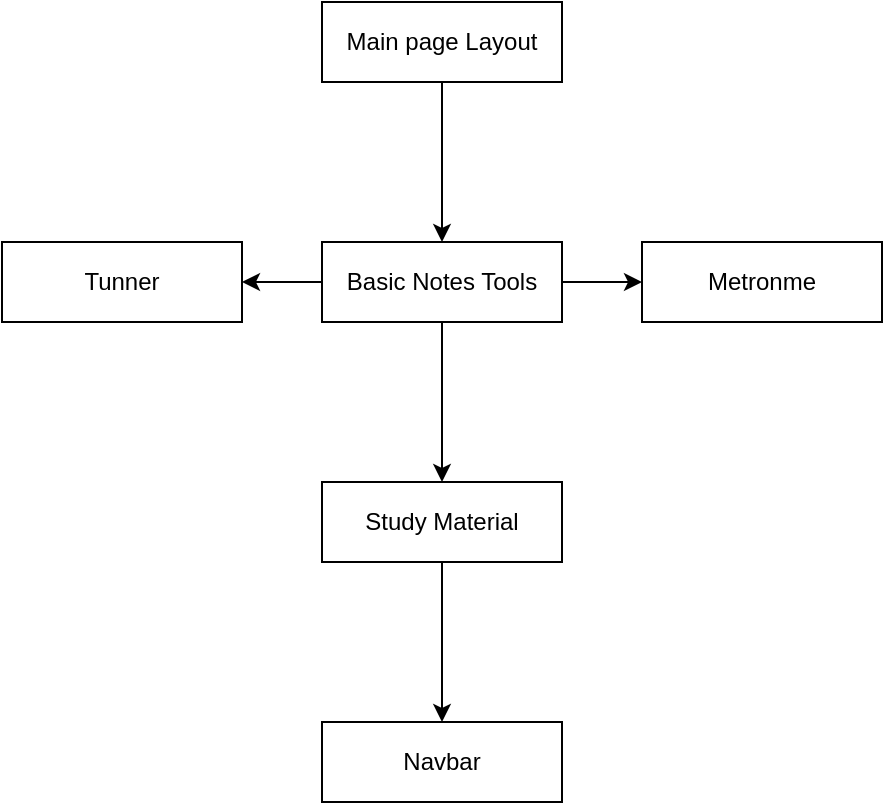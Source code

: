 <mxfile version="26.2.2" pages="5">
  <diagram name="Page-1" id="-FYQjnd87UmPGkACdYn9">
    <mxGraphModel dx="601" dy="414" grid="1" gridSize="10" guides="1" tooltips="1" connect="1" arrows="1" fold="1" page="1" pageScale="1" pageWidth="850" pageHeight="1100" background="none" math="0" shadow="0">
      <root>
        <mxCell id="0" />
        <mxCell id="1" parent="0" />
        <mxCell id="ABpI5o9xRl-cyB6oCIJn-5" style="edgeStyle=orthogonalEdgeStyle;rounded=0;orthogonalLoop=1;jettySize=auto;html=1;entryX=0.5;entryY=0;entryDx=0;entryDy=0;" edge="1" parent="1" source="RkCkf3-HcK9otZ2fzzdv-4" target="RkCkf3-HcK9otZ2fzzdv-7">
          <mxGeometry relative="1" as="geometry" />
        </mxCell>
        <mxCell id="RkCkf3-HcK9otZ2fzzdv-4" value="Main page&amp;nbsp;&lt;span style=&quot;background-color: transparent;&quot;&gt;Layout&lt;/span&gt;" style="whiteSpace=wrap;html=1;rounded=0;" parent="1" vertex="1">
          <mxGeometry x="360" y="80" width="120" height="40" as="geometry" />
        </mxCell>
        <mxCell id="RkCkf3-HcK9otZ2fzzdv-5" value="Navbar" style="whiteSpace=wrap;html=1;rounded=0;" parent="1" vertex="1">
          <mxGeometry x="360" y="440" width="120" height="40" as="geometry" />
        </mxCell>
        <mxCell id="ABpI5o9xRl-cyB6oCIJn-7" style="edgeStyle=orthogonalEdgeStyle;rounded=0;orthogonalLoop=1;jettySize=auto;html=1;exitX=0.5;exitY=1;exitDx=0;exitDy=0;entryX=0.5;entryY=0;entryDx=0;entryDy=0;" edge="1" parent="1" source="RkCkf3-HcK9otZ2fzzdv-6" target="RkCkf3-HcK9otZ2fzzdv-5">
          <mxGeometry relative="1" as="geometry" />
        </mxCell>
        <mxCell id="RkCkf3-HcK9otZ2fzzdv-6" value="&lt;div&gt;Study Material&lt;/div&gt;" style="whiteSpace=wrap;html=1;rounded=0;" parent="1" vertex="1">
          <mxGeometry x="360" y="320" width="120" height="40" as="geometry" />
        </mxCell>
        <mxCell id="ABpI5o9xRl-cyB6oCIJn-3" style="edgeStyle=orthogonalEdgeStyle;rounded=0;orthogonalLoop=1;jettySize=auto;html=1;" edge="1" parent="1" source="RkCkf3-HcK9otZ2fzzdv-7" target="ABpI5o9xRl-cyB6oCIJn-2">
          <mxGeometry relative="1" as="geometry" />
        </mxCell>
        <mxCell id="ABpI5o9xRl-cyB6oCIJn-4" style="edgeStyle=orthogonalEdgeStyle;rounded=0;orthogonalLoop=1;jettySize=auto;html=1;entryX=1;entryY=0.5;entryDx=0;entryDy=0;" edge="1" parent="1" source="RkCkf3-HcK9otZ2fzzdv-7" target="ABpI5o9xRl-cyB6oCIJn-1">
          <mxGeometry relative="1" as="geometry" />
        </mxCell>
        <mxCell id="ABpI5o9xRl-cyB6oCIJn-6" style="edgeStyle=orthogonalEdgeStyle;rounded=0;orthogonalLoop=1;jettySize=auto;html=1;exitX=0.5;exitY=1;exitDx=0;exitDy=0;entryX=0.5;entryY=0;entryDx=0;entryDy=0;" edge="1" parent="1" source="RkCkf3-HcK9otZ2fzzdv-7" target="RkCkf3-HcK9otZ2fzzdv-6">
          <mxGeometry relative="1" as="geometry" />
        </mxCell>
        <mxCell id="RkCkf3-HcK9otZ2fzzdv-7" value="Basic Notes Tools" style="whiteSpace=wrap;html=1;rounded=0;" parent="1" vertex="1">
          <mxGeometry x="360" y="200" width="120" height="40" as="geometry" />
        </mxCell>
        <mxCell id="ABpI5o9xRl-cyB6oCIJn-1" value="Tunner" style="rounded=0;whiteSpace=wrap;html=1;" vertex="1" parent="1">
          <mxGeometry x="200" y="200" width="120" height="40" as="geometry" />
        </mxCell>
        <mxCell id="ABpI5o9xRl-cyB6oCIJn-2" value="Metronme" style="rounded=0;whiteSpace=wrap;html=1;" vertex="1" parent="1">
          <mxGeometry x="520" y="200" width="120" height="40" as="geometry" />
        </mxCell>
      </root>
    </mxGraphModel>
  </diagram>
  <diagram name="Home" id="wlKy4vTf3TjSMcI3FHVQ">
    <mxGraphModel dx="1408" dy="894" grid="1" gridSize="10" guides="1" tooltips="1" connect="1" arrows="1" fold="1" page="1" pageScale="1" pageWidth="850" pageHeight="1100" math="0" shadow="0">
      <root>
        <mxCell id="0" />
        <mxCell id="1" parent="0" />
        <mxCell id="fdSsBK3L_u24daIaciZ0-1" value="" style="group" vertex="1" connectable="0" parent="1">
          <mxGeometry x="240" y="320" width="240" height="120" as="geometry" />
        </mxCell>
        <mxCell id="fdSsBK3L_u24daIaciZ0-2" value="" style="rounded=0;whiteSpace=wrap;html=1;labelBackgroundColor=none;fillColor=#09555B;strokeColor=#BAC8D3;fontColor=#EEEEEE;" vertex="1" parent="fdSsBK3L_u24daIaciZ0-1">
          <mxGeometry width="240" height="120" as="geometry" />
        </mxCell>
        <mxCell id="fdSsBK3L_u24daIaciZ0-3" value="Concert" style="text;html=1;align=center;verticalAlign=middle;whiteSpace=wrap;rounded=0;labelBackgroundColor=none;fontColor=#EEEEEE;" vertex="1" parent="fdSsBK3L_u24daIaciZ0-1">
          <mxGeometry y="60" width="60" height="30" as="geometry" />
        </mxCell>
        <mxCell id="fdSsBK3L_u24daIaciZ0-4" value="F" style="text;html=1;align=center;verticalAlign=middle;whiteSpace=wrap;rounded=0;labelBackgroundColor=none;fontColor=#EEEEEE;" vertex="1" parent="fdSsBK3L_u24daIaciZ0-1">
          <mxGeometry width="60" height="60" as="geometry" />
        </mxCell>
        <mxCell id="fdSsBK3L_u24daIaciZ0-5" value="D" style="text;html=1;align=center;verticalAlign=middle;whiteSpace=wrap;rounded=0;labelBackgroundColor=none;fontColor=#EEEEEE;" vertex="1" parent="fdSsBK3L_u24daIaciZ0-1">
          <mxGeometry x="180" width="60" height="60" as="geometry" />
        </mxCell>
        <mxCell id="fdSsBK3L_u24daIaciZ0-6" value="__ inst." style="text;html=1;align=center;verticalAlign=middle;whiteSpace=wrap;rounded=0;labelBackgroundColor=none;fontColor=#EEEEEE;" vertex="1" parent="fdSsBK3L_u24daIaciZ0-1">
          <mxGeometry x="180" y="60" width="60" height="30" as="geometry" />
        </mxCell>
        <mxCell id="fdSsBK3L_u24daIaciZ0-7" value="" style="shape=image;imageAspect=0;aspect=fixed;verticalLabelPosition=bottom;verticalAlign=top;image=https://static-00.iconduck.com/assets.00/settings-icon-1964x2048-8nigtrtt.png;labelBackgroundColor=none;fillColor=#09555B;strokeColor=#BAC8D3;fontColor=#EEEEEE;" vertex="1" parent="fdSsBK3L_u24daIaciZ0-1">
          <mxGeometry x="220" width="20" height="20.84" as="geometry" />
        </mxCell>
        <mxCell id="fdSsBK3L_u24daIaciZ0-8" value="" style="shape=or;whiteSpace=wrap;html=1;rotation=-90;labelBackgroundColor=none;fillColor=#09555B;strokeColor=#BAC8D3;fontColor=#EEEEEE;" vertex="1" parent="fdSsBK3L_u24daIaciZ0-1">
          <mxGeometry x="88.44" y="30.94" width="59.37" height="118.75" as="geometry" />
        </mxCell>
        <mxCell id="fdSsBK3L_u24daIaciZ0-9" value="Tune Arch" style="text;strokeColor=none;align=center;fillColor=none;html=1;verticalAlign=middle;whiteSpace=wrap;rounded=0;labelBackgroundColor=none;fontColor=#EEEEEE;" vertex="1" parent="fdSsBK3L_u24daIaciZ0-1">
          <mxGeometry x="90" y="90" width="60" height="30" as="geometry" />
        </mxCell>
        <mxCell id="fdSsBK3L_u24daIaciZ0-10" value="" style="group" vertex="1" connectable="0" parent="1">
          <mxGeometry x="240" y="240" width="240" height="80" as="geometry" />
        </mxCell>
        <mxCell id="fdSsBK3L_u24daIaciZ0-11" value="" style="whiteSpace=wrap;html=1;strokeColor=#BAC8D3;fontColor=#EEEEEE;fillColor=#09555B;" vertex="1" parent="fdSsBK3L_u24daIaciZ0-10">
          <mxGeometry width="240" height="80" as="geometry" />
        </mxCell>
        <mxCell id="fdSsBK3L_u24daIaciZ0-12" value="" style="group" vertex="1" connectable="0" parent="fdSsBK3L_u24daIaciZ0-10">
          <mxGeometry width="40" height="80" as="geometry" />
        </mxCell>
        <mxCell id="fdSsBK3L_u24daIaciZ0-13" value="-1" style="whiteSpace=wrap;html=1;strokeColor=#BAC8D3;fontColor=#EEEEEE;fillColor=#09555B;" vertex="1" parent="fdSsBK3L_u24daIaciZ0-12">
          <mxGeometry width="40" height="26.667" as="geometry" />
        </mxCell>
        <mxCell id="fdSsBK3L_u24daIaciZ0-14" value="-5" style="whiteSpace=wrap;html=1;strokeColor=#BAC8D3;fontColor=#EEEEEE;fillColor=#09555B;" vertex="1" parent="fdSsBK3L_u24daIaciZ0-12">
          <mxGeometry y="26.667" width="40" height="26.667" as="geometry" />
        </mxCell>
        <mxCell id="fdSsBK3L_u24daIaciZ0-15" value="-10" style="whiteSpace=wrap;html=1;strokeColor=#BAC8D3;fontColor=#EEEEEE;fillColor=#09555B;" vertex="1" parent="fdSsBK3L_u24daIaciZ0-12">
          <mxGeometry y="53.333" width="40" height="26.667" as="geometry" />
        </mxCell>
        <mxCell id="fdSsBK3L_u24daIaciZ0-16" value="" style="group" vertex="1" connectable="0" parent="fdSsBK3L_u24daIaciZ0-10">
          <mxGeometry x="200" width="40" height="80" as="geometry" />
        </mxCell>
        <mxCell id="fdSsBK3L_u24daIaciZ0-17" value="+1" style="whiteSpace=wrap;html=1;strokeColor=#BAC8D3;fontColor=#EEEEEE;fillColor=#09555B;" vertex="1" parent="fdSsBK3L_u24daIaciZ0-16">
          <mxGeometry width="40" height="26.667" as="geometry" />
        </mxCell>
        <mxCell id="fdSsBK3L_u24daIaciZ0-18" value="+5" style="whiteSpace=wrap;html=1;strokeColor=#BAC8D3;fontColor=#EEEEEE;fillColor=#09555B;" vertex="1" parent="fdSsBK3L_u24daIaciZ0-16">
          <mxGeometry y="26.667" width="40" height="26.667" as="geometry" />
        </mxCell>
        <mxCell id="fdSsBK3L_u24daIaciZ0-19" value="+10" style="whiteSpace=wrap;html=1;strokeColor=#BAC8D3;fontColor=#EEEEEE;fillColor=#09555B;" vertex="1" parent="fdSsBK3L_u24daIaciZ0-16">
          <mxGeometry y="53.333" width="40" height="26.667" as="geometry" />
        </mxCell>
        <mxCell id="fdSsBK3L_u24daIaciZ0-20" value="Sound of beat" style="rounded=0;whiteSpace=wrap;html=1;strokeColor=#BAC8D3;fontColor=#EEEEEE;fillColor=#09555B;" vertex="1" parent="fdSsBK3L_u24daIaciZ0-10">
          <mxGeometry x="60" y="60" width="120" height="20" as="geometry" />
        </mxCell>
        <mxCell id="fdSsBK3L_u24daIaciZ0-21" value="𝅘𝅥" style="whiteSpace=wrap;html=1;strokeColor=#BAC8D3;fontColor=#EEEEEE;fillColor=#09555B;" vertex="1" parent="fdSsBK3L_u24daIaciZ0-10">
          <mxGeometry x="80" width="40" height="20" as="geometry" />
        </mxCell>
        <mxCell id="fdSsBK3L_u24daIaciZ0-22" value="64/64" style="whiteSpace=wrap;html=1;strokeColor=#BAC8D3;fontColor=#EEEEEE;fillColor=#09555B;" vertex="1" parent="fdSsBK3L_u24daIaciZ0-10">
          <mxGeometry x="120" width="40" height="20" as="geometry" />
        </mxCell>
        <mxCell id="fdSsBK3L_u24daIaciZ0-23" value="160" style="text;strokeColor=none;align=center;fillColor=none;html=1;verticalAlign=middle;whiteSpace=wrap;rounded=0;fontColor=#EEEEEE;" vertex="1" parent="fdSsBK3L_u24daIaciZ0-10">
          <mxGeometry x="90" y="25" width="60" height="30" as="geometry" />
        </mxCell>
        <mxCell id="fdSsBK3L_u24daIaciZ0-35" style="edgeStyle=orthogonalEdgeStyle;rounded=0;orthogonalLoop=1;jettySize=auto;html=1;exitX=0.5;exitY=1;exitDx=0;exitDy=0;strokeColor=#0B4D6A;entryX=0.002;entryY=1.025;entryDx=0;entryDy=0;entryPerimeter=0;" edge="1" parent="1" source="fdSsBK3L_u24daIaciZ0-32" target="fdSsBK3L_u24daIaciZ0-4">
          <mxGeometry relative="1" as="geometry">
            <mxPoint x="200" y="380" as="targetPoint" />
          </mxGeometry>
        </mxCell>
        <mxCell id="fdSsBK3L_u24daIaciZ0-39" value="Tuner" style="edgeLabel;html=1;align=center;verticalAlign=middle;resizable=0;points=[];strokeColor=#BAC8D3;fontColor=#EEEEEE;fillColor=#09555B;" vertex="1" connectable="0" parent="fdSsBK3L_u24daIaciZ0-35">
          <mxGeometry x="0.577" relative="1" as="geometry">
            <mxPoint as="offset" />
          </mxGeometry>
        </mxCell>
        <mxCell id="fdSsBK3L_u24daIaciZ0-37" value="Metronome" style="edgeStyle=orthogonalEdgeStyle;rounded=0;orthogonalLoop=1;jettySize=auto;html=1;exitX=0.5;exitY=1;exitDx=0;exitDy=0;entryX=0;entryY=0.5;entryDx=0;entryDy=0;strokeColor=#0B4D6A;" edge="1" parent="1" source="fdSsBK3L_u24daIaciZ0-32" target="fdSsBK3L_u24daIaciZ0-14">
          <mxGeometry x="0.429" relative="1" as="geometry">
            <mxPoint as="offset" />
          </mxGeometry>
        </mxCell>
        <mxCell id="fdSsBK3L_u24daIaciZ0-32" value="Home Page Layout&lt;div&gt;&lt;br&gt;&lt;/div&gt;" style="text;html=1;align=center;verticalAlign=middle;whiteSpace=wrap;rounded=0;fontColor=#EEEEEE;" vertex="1" parent="1">
          <mxGeometry x="40" y="120" width="80" height="40" as="geometry" />
        </mxCell>
        <mxCell id="_J-ltLvTqRMvUL052MrO-9" style="edgeStyle=orthogonalEdgeStyle;rounded=0;orthogonalLoop=1;jettySize=auto;html=1;exitX=0.5;exitY=1;exitDx=0;exitDy=0;entryX=0;entryY=0.5;entryDx=0;entryDy=0;strokeColor=#0B4D6A;" edge="1" parent="1" source="fdSsBK3L_u24daIaciZ0-32" target="c2uA2sbgEtzcELBHsQXl-2">
          <mxGeometry relative="1" as="geometry">
            <mxPoint x="238" y="584.5" as="targetPoint" />
            <Array as="points">
              <mxPoint x="80" y="590" />
            </Array>
          </mxGeometry>
        </mxCell>
        <mxCell id="c2uA2sbgEtzcELBHsQXl-1" value="" style="group;labelBackgroundColor=none;fontColor=#EEEEEE;strokeColor=#BAC8D3;fillColor=#09555B;" vertex="1" connectable="0" parent="1">
          <mxGeometry x="240" y="560.0" width="240" height="60" as="geometry" />
        </mxCell>
        <mxCell id="c2uA2sbgEtzcELBHsQXl-2" value="" style="rounded=0;whiteSpace=wrap;html=1;strokeColor=#BAC8D3;fontColor=#EEEEEE;fillColor=#09555B;labelBackgroundColor=none;" vertex="1" parent="c2uA2sbgEtzcELBHsQXl-1">
          <mxGeometry width="240" height="60" as="geometry" />
        </mxCell>
        <mxCell id="c2uA2sbgEtzcELBHsQXl-3" value="" style="group;labelBackgroundColor=none;fontColor=#EEEEEE;strokeColor=#BAC8D3;fillColor=#09555B;" vertex="1" connectable="0" parent="c2uA2sbgEtzcELBHsQXl-1">
          <mxGeometry x="8.97" y="9" width="231.03" height="42" as="geometry" />
        </mxCell>
        <mxCell id="c2uA2sbgEtzcELBHsQXl-4" value="" style="shape=image;imageAspect=0;aspect=fixed;verticalLabelPosition=bottom;verticalAlign=top;image=https://static.thenounproject.com/png/3574480-200.png;clipPath=inset(22% 21% 20% 19.5%);labelBackgroundColor=none;fillColor=#09555B;strokeColor=#BAC8D3;fontColor=#EEEEEE;" vertex="1" parent="c2uA2sbgEtzcELBHsQXl-3">
          <mxGeometry y="2" width="41.03" height="40" as="geometry" />
        </mxCell>
        <mxCell id="c2uA2sbgEtzcELBHsQXl-5" value="" style="shape=image;imageAspect=0;aspect=fixed;verticalLabelPosition=bottom;verticalAlign=top;image=https://cdn-icons-png.flaticon.com/512/197/197824.png;labelBackgroundColor=none;fillColor=#09555B;strokeColor=#BAC8D3;fontColor=#EEEEEE;" vertex="1" parent="c2uA2sbgEtzcELBHsQXl-3">
          <mxGeometry x="47.03" width="42" height="42" as="geometry" />
        </mxCell>
        <mxCell id="c2uA2sbgEtzcELBHsQXl-6" value="+" style="ellipse;html=1;aspect=fixed;fillColor=#09555B;fontColor=#EEEEEE;fontSize=37;labelBackgroundColor=none;strokeColor=#BAC8D3;" vertex="1" parent="c2uA2sbgEtzcELBHsQXl-3">
          <mxGeometry x="101.03" y="7" width="30" height="30" as="geometry" />
        </mxCell>
        <mxCell id="c2uA2sbgEtzcELBHsQXl-7" value="" style="shape=image;imageAspect=0;aspect=fixed;verticalLabelPosition=bottom;verticalAlign=top;image=https://cdn3.iconfinder.com/data/icons/school-174/48/school_bold-12-512.png;labelBackgroundColor=none;fillColor=#09555B;strokeColor=#BAC8D3;fontColor=#EEEEEE;" vertex="1" parent="c2uA2sbgEtzcELBHsQXl-3">
          <mxGeometry x="145.03" y="3" width="37.5" height="37.5" as="geometry" />
        </mxCell>
        <mxCell id="c2uA2sbgEtzcELBHsQXl-8" value="" style="shape=image;imageAspect=0;aspect=fixed;verticalLabelPosition=bottom;verticalAlign=top;image=https://static-00.iconduck.com/assets.00/settings-icon-1964x2048-8nigtrtt.png;labelBackgroundColor=none;fillColor=#09555B;strokeColor=#BAC8D3;fontColor=#EEEEEE;" vertex="1" parent="c2uA2sbgEtzcELBHsQXl-3">
          <mxGeometry x="192.65" y="1" width="38.38" height="40" as="geometry" />
        </mxCell>
      </root>
    </mxGraphModel>
  </diagram>
  <diagram name="Navbar" id="I7m7Q134hQLYulVjFgYf">
    <mxGraphModel dx="670" dy="426" grid="1" gridSize="10" guides="1" tooltips="1" connect="1" arrows="1" fold="1" page="1" pageScale="1" pageWidth="850" pageHeight="1100" math="0" shadow="0">
      <root>
        <mxCell id="0" />
        <mxCell id="1" parent="0" />
        <mxCell id="A35nAj8sUTU_JUDeyr03-23" value="" style="group;labelBackgroundColor=none;fontColor=#EEEEEE;" vertex="1" connectable="0" parent="1">
          <mxGeometry x="360" y="560" width="240" height="60" as="geometry" />
        </mxCell>
        <mxCell id="6dkYE1kEYbl_kvTLd3LZ-2" value="" style="rounded=0;whiteSpace=wrap;html=1;strokeColor=#BAC8D3;fontColor=#EEEEEE;fillColor=#09555B;labelBackgroundColor=none;" vertex="1" parent="A35nAj8sUTU_JUDeyr03-23">
          <mxGeometry width="240" height="60" as="geometry" />
        </mxCell>
        <mxCell id="A35nAj8sUTU_JUDeyr03-22" value="" style="group;labelBackgroundColor=none;fontColor=#EEEEEE;" vertex="1" connectable="0" parent="A35nAj8sUTU_JUDeyr03-23">
          <mxGeometry x="8.97" y="9" width="231.03" height="42" as="geometry" />
        </mxCell>
        <mxCell id="A35nAj8sUTU_JUDeyr03-2" value="" style="shape=image;imageAspect=0;aspect=fixed;verticalLabelPosition=bottom;verticalAlign=top;image=https://static.thenounproject.com/png/3574480-200.png;clipPath=inset(22% 21% 20% 19.5%);labelBackgroundColor=none;fillColor=#09555B;strokeColor=#BAC8D3;fontColor=#EEEEEE;" vertex="1" parent="A35nAj8sUTU_JUDeyr03-22">
          <mxGeometry y="2" width="41.03" height="40" as="geometry" />
        </mxCell>
        <mxCell id="A35nAj8sUTU_JUDeyr03-7" value="" style="shape=image;imageAspect=0;aspect=fixed;verticalLabelPosition=bottom;verticalAlign=top;image=https://cdn-icons-png.flaticon.com/512/197/197824.png;labelBackgroundColor=none;fillColor=#09555B;strokeColor=#BAC8D3;fontColor=#EEEEEE;" vertex="1" parent="A35nAj8sUTU_JUDeyr03-22">
          <mxGeometry x="47.03" width="42" height="42" as="geometry" />
        </mxCell>
        <mxCell id="A35nAj8sUTU_JUDeyr03-10" value="+" style="ellipse;html=1;aspect=fixed;fillColor=#09555B;fontColor=#EEEEEE;fontSize=37;labelBackgroundColor=none;strokeColor=#BAC8D3;" vertex="1" parent="A35nAj8sUTU_JUDeyr03-22">
          <mxGeometry x="101.03" y="7" width="30" height="30" as="geometry" />
        </mxCell>
        <mxCell id="A35nAj8sUTU_JUDeyr03-13" value="" style="shape=image;imageAspect=0;aspect=fixed;verticalLabelPosition=bottom;verticalAlign=top;image=https://cdn3.iconfinder.com/data/icons/school-174/48/school_bold-12-512.png;labelBackgroundColor=none;fillColor=#09555B;strokeColor=#BAC8D3;fontColor=#EEEEEE;" vertex="1" parent="A35nAj8sUTU_JUDeyr03-22">
          <mxGeometry x="145.03" y="3" width="37.5" height="37.5" as="geometry" />
        </mxCell>
        <mxCell id="A35nAj8sUTU_JUDeyr03-19" value="" style="shape=image;imageAspect=0;aspect=fixed;verticalLabelPosition=bottom;verticalAlign=top;image=https://static-00.iconduck.com/assets.00/settings-icon-1964x2048-8nigtrtt.png;labelBackgroundColor=none;fillColor=#09555B;strokeColor=#BAC8D3;fontColor=#EEEEEE;" vertex="1" parent="A35nAj8sUTU_JUDeyr03-22">
          <mxGeometry x="192.65" y="1" width="38.38" height="40" as="geometry" />
        </mxCell>
        <mxCell id="86rQ77OIR83F5wTlDcsr-2" value="Turner/&lt;div&gt;Metronome&lt;/div&gt;" style="whiteSpace=wrap;html=1;labelBackgroundColor=none;rounded=1;fillColor=#09555B;strokeColor=#BAC8D3;fontColor=#EEEEEE;" parent="1" vertex="1">
          <mxGeometry x="280" y="120" width="80" height="40" as="geometry" />
        </mxCell>
        <mxCell id="fPpKSRRX_0rsvAoHc2J_-10" style="edgeStyle=orthogonalEdgeStyle;rounded=0;orthogonalLoop=1;jettySize=auto;html=1;exitX=0;exitY=0.5;exitDx=0;exitDy=0;entryX=0.5;entryY=0;entryDx=0;entryDy=0;labelBackgroundColor=none;strokeColor=#0B4D6A;fontColor=default;" parent="1" source="86rQ77OIR83F5wTlDcsr-1" edge="1">
          <mxGeometry relative="1" as="geometry">
            <mxPoint x="180.0" y="120" as="targetPoint" />
          </mxGeometry>
        </mxCell>
        <mxCell id="fPpKSRRX_0rsvAoHc2J_-13" style="edgeStyle=orthogonalEdgeStyle;rounded=0;orthogonalLoop=1;jettySize=auto;html=1;exitX=0;exitY=0.5;exitDx=0;exitDy=0;entryX=0.5;entryY=0;entryDx=0;entryDy=0;labelBackgroundColor=none;strokeColor=#0B4D6A;fontColor=default;" parent="1" source="86rQ77OIR83F5wTlDcsr-1" target="86rQ77OIR83F5wTlDcsr-2" edge="1">
          <mxGeometry relative="1" as="geometry" />
        </mxCell>
        <mxCell id="fPpKSRRX_0rsvAoHc2J_-14" style="edgeStyle=orthogonalEdgeStyle;rounded=0;orthogonalLoop=1;jettySize=auto;html=1;exitX=0.5;exitY=1;exitDx=0;exitDy=0;labelBackgroundColor=none;strokeColor=#0B4D6A;fontColor=default;" parent="1" source="86rQ77OIR83F5wTlDcsr-1" target="fPpKSRRX_0rsvAoHc2J_-2" edge="1">
          <mxGeometry relative="1" as="geometry" />
        </mxCell>
        <mxCell id="fPpKSRRX_0rsvAoHc2J_-15" style="edgeStyle=orthogonalEdgeStyle;rounded=0;orthogonalLoop=1;jettySize=auto;html=1;exitX=1;exitY=0.5;exitDx=0;exitDy=0;entryX=0.5;entryY=0;entryDx=0;entryDy=0;labelBackgroundColor=none;strokeColor=#0B4D6A;fontColor=default;" parent="1" source="86rQ77OIR83F5wTlDcsr-1" target="9xqWl4TD3xaucg06syJi-1" edge="1">
          <mxGeometry relative="1" as="geometry" />
        </mxCell>
        <mxCell id="fPpKSRRX_0rsvAoHc2J_-18" style="edgeStyle=orthogonalEdgeStyle;rounded=0;orthogonalLoop=1;jettySize=auto;html=1;exitX=1;exitY=0.5;exitDx=0;exitDy=0;entryX=0.5;entryY=0;entryDx=0;entryDy=0;labelBackgroundColor=none;strokeColor=#0B4D6A;fontColor=default;" parent="1" source="86rQ77OIR83F5wTlDcsr-1" target="fPpKSRRX_0rsvAoHc2J_-17" edge="1">
          <mxGeometry relative="1" as="geometry" />
        </mxCell>
        <mxCell id="86rQ77OIR83F5wTlDcsr-1" value="Navbar" style="whiteSpace=wrap;html=1;labelBackgroundColor=none;rounded=1;fillColor=#09555B;strokeColor=#BAC8D3;fontColor=#EEEEEE;" parent="1" vertex="1">
          <mxGeometry x="430" y="10" width="80" height="40" as="geometry" />
        </mxCell>
        <mxCell id="9xqWl4TD3xaucg06syJi-1" value="Setting" style="whiteSpace=wrap;html=1;labelBackgroundColor=none;rounded=1;fillColor=#09555B;strokeColor=#BAC8D3;fontColor=#EEEEEE;" parent="1" vertex="1">
          <mxGeometry x="760" y="120" width="80" height="40" as="geometry" />
        </mxCell>
        <mxCell id="fPpKSRRX_0rsvAoHc2J_-2" value="Create" style="whiteSpace=wrap;html=1;labelBackgroundColor=none;rounded=1;fillColor=#09555B;strokeColor=#BAC8D3;fontColor=#EEEEEE;" parent="1" vertex="1">
          <mxGeometry x="430" y="120" width="80" height="40" as="geometry" />
        </mxCell>
        <mxCell id="fPpKSRRX_0rsvAoHc2J_-8" style="edgeStyle=orthogonalEdgeStyle;rounded=0;orthogonalLoop=1;jettySize=auto;html=1;exitX=0.75;exitY=1;exitDx=0;exitDy=0;entryX=0.49;entryY=-0.079;entryDx=0;entryDy=0;entryPerimeter=0;labelBackgroundColor=none;strokeColor=#0B4D6A;fontColor=default;" parent="1" source="fPpKSRRX_0rsvAoHc2J_-2" target="fPpKSRRX_0rsvAoHc2J_-7" edge="1">
          <mxGeometry relative="1" as="geometry">
            <Array as="points">
              <mxPoint x="470" y="160" />
              <mxPoint x="470" y="260" />
            </Array>
          </mxGeometry>
        </mxCell>
        <mxCell id="fPpKSRRX_0rsvAoHc2J_-11" value="Home" style="whiteSpace=wrap;html=1;labelBackgroundColor=none;rounded=1;fillColor=#09555B;strokeColor=#BAC8D3;fontColor=#EEEEEE;" parent="1" vertex="1">
          <mxGeometry x="120" y="120" width="80" height="40" as="geometry" />
        </mxCell>
        <mxCell id="fPpKSRRX_0rsvAoHc2J_-16" value="" style="group;labelBackgroundColor=none;fontColor=#EEEEEE;" parent="1" vertex="1" connectable="0">
          <mxGeometry x="280" y="210" width="130" height="120" as="geometry" />
        </mxCell>
        <mxCell id="h0v0JmmtUH9h3-Dbdvz0-2" value="" style="whiteSpace=wrap;html=1;labelBackgroundColor=none;rounded=1;fillColor=#09555B;strokeColor=#BAC8D3;fontColor=#EEEEEE;" parent="fPpKSRRX_0rsvAoHc2J_-16" vertex="1">
          <mxGeometry width="130" height="120" as="geometry" />
        </mxCell>
        <mxCell id="2UpyEiUUGxHagQx6gR2R-1" value="" style="shape=image;imageAspect=0;aspect=fixed;verticalLabelPosition=bottom;verticalAlign=top;image=https://external-content.duckduckgo.com/iu/?u=http%3A%2F%2Fwww.feiretail.com%2Fwp-content%2Fuploads%2F2018%2F08%2F12-1460_labeled.jpg&amp;f=1&amp;ipt=125ae1d44f4d4f23130f5aab9203f05101b67f002909bc4983a02ce7a7fdf132;labelBackgroundColor=none;rounded=1;fillColor=#09555B;strokeColor=#BAC8D3;fontColor=#EEEEEE;" parent="fPpKSRRX_0rsvAoHc2J_-16" vertex="1">
          <mxGeometry x="6.8" y="40" width="101.39" height="70" as="geometry" />
        </mxCell>
        <mxCell id="I2Du-k8w4YicbRvoEezk-1" style="edgeStyle=none;curved=1;rounded=1;orthogonalLoop=1;jettySize=auto;html=1;fontSize=12;startSize=8;endSize=8;labelBackgroundColor=none;fontColor=default;strokeColor=#0B4D6A;" parent="fPpKSRRX_0rsvAoHc2J_-16" source="2UpyEiUUGxHagQx6gR2R-3" target="h0v0JmmtUH9h3-Dbdvz0-2" edge="1">
          <mxGeometry relative="1" as="geometry" />
        </mxCell>
        <mxCell id="2UpyEiUUGxHagQx6gR2R-3" value="Icon reference&amp;nbsp;" style="text;html=1;align=center;verticalAlign=middle;resizable=0;points=[];autosize=1;strokeColor=none;fillColor=none;fontSize=16;labelBackgroundColor=none;rounded=1;fontColor=#EEEEEE;" parent="fPpKSRRX_0rsvAoHc2J_-16" vertex="1">
          <mxGeometry width="130" height="30" as="geometry" />
        </mxCell>
        <mxCell id="fPpKSRRX_0rsvAoHc2J_-17" value="Lesson" style="whiteSpace=wrap;html=1;labelBackgroundColor=none;rounded=1;fillColor=#09555B;strokeColor=#BAC8D3;fontColor=#EEEEEE;" parent="1" vertex="1">
          <mxGeometry x="600" y="120" width="80" height="40" as="geometry" />
        </mxCell>
        <mxCell id="fPpKSRRX_0rsvAoHc2J_-25" style="edgeStyle=orthogonalEdgeStyle;rounded=0;orthogonalLoop=1;jettySize=auto;html=1;exitX=0.5;exitY=1;exitDx=0;exitDy=0;entryX=0.312;entryY=0.034;entryDx=0;entryDy=0;entryPerimeter=0;labelBackgroundColor=none;strokeColor=#0B4D6A;fontColor=default;" parent="1" source="86rQ77OIR83F5wTlDcsr-2" target="2UpyEiUUGxHagQx6gR2R-3" edge="1">
          <mxGeometry relative="1" as="geometry" />
        </mxCell>
        <mxCell id="fPpKSRRX_0rsvAoHc2J_-26" style="edgeStyle=orthogonalEdgeStyle;rounded=0;orthogonalLoop=1;jettySize=auto;html=1;exitX=0.25;exitY=1;exitDx=0;exitDy=0;entryX=0.534;entryY=-0.11;entryDx=0;entryDy=0;entryPerimeter=0;labelBackgroundColor=none;strokeColor=#0B4D6A;fontColor=default;" parent="1" source="h0v0JmmtUH9h3-Dbdvz0-2" target="fPpKSRRX_0rsvAoHc2J_-24" edge="1">
          <mxGeometry relative="1" as="geometry" />
        </mxCell>
        <mxCell id="fPpKSRRX_0rsvAoHc2J_-27" value="" style="group;labelBackgroundColor=none;fontColor=#EEEEEE;" parent="1" vertex="1" connectable="0">
          <mxGeometry x="280" y="360" width="60" height="90" as="geometry" />
        </mxCell>
        <mxCell id="fPpKSRRX_0rsvAoHc2J_-23" value="" style="rounded=1;whiteSpace=wrap;html=1;labelBackgroundColor=none;fillColor=#09555B;strokeColor=#BAC8D3;fontColor=#EEEEEE;" parent="fPpKSRRX_0rsvAoHc2J_-27" vertex="1">
          <mxGeometry width="60" height="90" as="geometry" />
        </mxCell>
        <mxCell id="fPpKSRRX_0rsvAoHc2J_-24" value="Icon" style="text;html=1;align=center;verticalAlign=middle;whiteSpace=wrap;rounded=0;labelBackgroundColor=none;fontColor=#EEEEEE;" parent="fPpKSRRX_0rsvAoHc2J_-27" vertex="1">
          <mxGeometry width="60" height="30" as="geometry" />
        </mxCell>
        <mxCell id="fPpKSRRX_0rsvAoHc2J_-22" value="" style="shape=image;imageAspect=0;aspect=fixed;verticalLabelPosition=bottom;verticalAlign=top;image=https://cdn-icons-png.flaticon.com/512/197/197824.png;labelBackgroundColor=none;fillColor=#09555B;strokeColor=#BAC8D3;fontColor=#EEEEEE;" parent="fPpKSRRX_0rsvAoHc2J_-27" vertex="1">
          <mxGeometry x="9" y="40" width="42" height="42" as="geometry" />
        </mxCell>
        <mxCell id="fPpKSRRX_0rsvAoHc2J_-30" value="" style="group;labelBackgroundColor=none;fontColor=#EEEEEE;" parent="1" vertex="1" connectable="0">
          <mxGeometry x="440" y="360" width="60" height="90" as="geometry" />
        </mxCell>
        <mxCell id="fPpKSRRX_0rsvAoHc2J_-1" value="" style="rounded=1;whiteSpace=wrap;html=1;labelBackgroundColor=none;fillColor=#09555B;strokeColor=#BAC8D3;fontColor=#EEEEEE;" parent="fPpKSRRX_0rsvAoHc2J_-30" vertex="1">
          <mxGeometry width="60" height="90" as="geometry" />
        </mxCell>
        <mxCell id="fPpKSRRX_0rsvAoHc2J_-6" value="+" style="ellipse;html=1;aspect=fixed;fillColor=#09555B;fontColor=#EEEEEE;fontSize=37;labelBackgroundColor=none;strokeColor=#BAC8D3;" parent="fPpKSRRX_0rsvAoHc2J_-30" vertex="1">
          <mxGeometry x="15" y="40" width="30" height="30" as="geometry" />
        </mxCell>
        <mxCell id="fPpKSRRX_0rsvAoHc2J_-7" value="Icon" style="text;html=1;align=center;verticalAlign=middle;whiteSpace=wrap;rounded=0;labelBackgroundColor=none;fontColor=#EEEEEE;" parent="fPpKSRRX_0rsvAoHc2J_-30" vertex="1">
          <mxGeometry width="60" height="30" as="geometry" />
        </mxCell>
        <mxCell id="fPpKSRRX_0rsvAoHc2J_-31" value="" style="group;labelBackgroundColor=none;fontColor=#EEEEEE;" parent="1" vertex="1" connectable="0">
          <mxGeometry x="440" y="360" width="60" height="90" as="geometry" />
        </mxCell>
        <mxCell id="fPpKSRRX_0rsvAoHc2J_-32" value="" style="rounded=1;whiteSpace=wrap;html=1;labelBackgroundColor=none;fillColor=#09555B;strokeColor=#BAC8D3;fontColor=#EEEEEE;" parent="fPpKSRRX_0rsvAoHc2J_-31" vertex="1">
          <mxGeometry width="60" height="90" as="geometry" />
        </mxCell>
        <mxCell id="fPpKSRRX_0rsvAoHc2J_-33" value="+" style="ellipse;html=1;aspect=fixed;fillColor=#09555B;fontColor=#EEEEEE;fontSize=37;labelBackgroundColor=none;strokeColor=#BAC8D3;" parent="fPpKSRRX_0rsvAoHc2J_-31" vertex="1">
          <mxGeometry x="15" y="40" width="30" height="30" as="geometry" />
        </mxCell>
        <mxCell id="fPpKSRRX_0rsvAoHc2J_-34" value="Icon" style="text;html=1;align=center;verticalAlign=middle;whiteSpace=wrap;rounded=0;labelBackgroundColor=none;fontColor=#EEEEEE;" parent="fPpKSRRX_0rsvAoHc2J_-31" vertex="1">
          <mxGeometry width="60" height="30" as="geometry" />
        </mxCell>
        <mxCell id="fPpKSRRX_0rsvAoHc2J_-35" value="" style="group;labelBackgroundColor=none;fontColor=#EEEEEE;" parent="1" vertex="1" connectable="0">
          <mxGeometry x="280" y="360" width="60" height="90" as="geometry" />
        </mxCell>
        <mxCell id="fPpKSRRX_0rsvAoHc2J_-36" value="" style="rounded=1;whiteSpace=wrap;html=1;labelBackgroundColor=none;fillColor=#09555B;strokeColor=#BAC8D3;fontColor=#EEEEEE;" parent="fPpKSRRX_0rsvAoHc2J_-35" vertex="1">
          <mxGeometry width="60" height="90" as="geometry" />
        </mxCell>
        <mxCell id="fPpKSRRX_0rsvAoHc2J_-37" value="Icon" style="text;html=1;align=center;verticalAlign=middle;whiteSpace=wrap;rounded=0;labelBackgroundColor=none;fontColor=#EEEEEE;" parent="fPpKSRRX_0rsvAoHc2J_-35" vertex="1">
          <mxGeometry width="60" height="30" as="geometry" />
        </mxCell>
        <mxCell id="fPpKSRRX_0rsvAoHc2J_-38" value="" style="shape=image;imageAspect=0;aspect=fixed;verticalLabelPosition=bottom;verticalAlign=top;image=https://cdn-icons-png.flaticon.com/512/197/197824.png;labelBackgroundColor=none;fillColor=#09555B;strokeColor=#BAC8D3;fontColor=#EEEEEE;" parent="fPpKSRRX_0rsvAoHc2J_-35" vertex="1">
          <mxGeometry x="9" y="40" width="42" height="42" as="geometry" />
        </mxCell>
        <mxCell id="fPpKSRRX_0rsvAoHc2J_-39" value="" style="group;labelBackgroundColor=none;fontColor=#EEEEEE;" parent="1" vertex="1" connectable="0">
          <mxGeometry x="760" y="360" width="60" height="90" as="geometry" />
        </mxCell>
        <mxCell id="fPpKSRRX_0rsvAoHc2J_-40" value="" style="rounded=1;whiteSpace=wrap;html=1;labelBackgroundColor=none;fillColor=#09555B;strokeColor=#BAC8D3;fontColor=#EEEEEE;" parent="fPpKSRRX_0rsvAoHc2J_-39" vertex="1">
          <mxGeometry width="60" height="90" as="geometry" />
        </mxCell>
        <mxCell id="fPpKSRRX_0rsvAoHc2J_-41" value="Icon" style="text;html=1;align=center;verticalAlign=middle;whiteSpace=wrap;rounded=0;labelBackgroundColor=none;fontColor=#EEEEEE;" parent="fPpKSRRX_0rsvAoHc2J_-39" vertex="1">
          <mxGeometry width="60" height="30" as="geometry" />
        </mxCell>
        <mxCell id="fPpKSRRX_0rsvAoHc2J_-29" value="" style="shape=image;imageAspect=0;aspect=fixed;verticalLabelPosition=bottom;verticalAlign=top;image=https://static-00.iconduck.com/assets.00/settings-icon-1964x2048-8nigtrtt.png;labelBackgroundColor=none;fillColor=#09555B;strokeColor=#BAC8D3;fontColor=#EEEEEE;" parent="fPpKSRRX_0rsvAoHc2J_-39" vertex="1">
          <mxGeometry x="10.81" y="40" width="38.38" height="40" as="geometry" />
        </mxCell>
        <mxCell id="fPpKSRRX_0rsvAoHc2J_-47" style="edgeStyle=orthogonalEdgeStyle;rounded=0;orthogonalLoop=1;jettySize=auto;html=1;exitX=0.25;exitY=1;exitDx=0;exitDy=0;entryX=0.346;entryY=0.032;entryDx=0;entryDy=0;entryPerimeter=0;labelBackgroundColor=none;strokeColor=#0B4D6A;fontColor=default;" parent="1" source="9xqWl4TD3xaucg06syJi-1" target="fPpKSRRX_0rsvAoHc2J_-41" edge="1">
          <mxGeometry relative="1" as="geometry" />
        </mxCell>
        <mxCell id="fPpKSRRX_0rsvAoHc2J_-49" value="" style="group;labelBackgroundColor=none;fontColor=#EEEEEE;" parent="1" vertex="1" connectable="0">
          <mxGeometry x="600" y="357.5" width="90" height="112.5" as="geometry" />
        </mxCell>
        <mxCell id="fPpKSRRX_0rsvAoHc2J_-50" value="" style="rounded=1;whiteSpace=wrap;html=1;labelBackgroundColor=none;fillColor=#09555B;strokeColor=#BAC8D3;fontColor=#EEEEEE;" parent="fPpKSRRX_0rsvAoHc2J_-49" vertex="1">
          <mxGeometry width="60" height="90" as="geometry" />
        </mxCell>
        <mxCell id="fPpKSRRX_0rsvAoHc2J_-52" value="Icon" style="text;html=1;align=center;verticalAlign=middle;whiteSpace=wrap;rounded=0;labelBackgroundColor=none;fontColor=#EEEEEE;" parent="fPpKSRRX_0rsvAoHc2J_-49" vertex="1">
          <mxGeometry width="60" height="30" as="geometry" />
        </mxCell>
        <mxCell id="fPpKSRRX_0rsvAoHc2J_-58" value="" style="shape=image;imageAspect=0;aspect=fixed;verticalLabelPosition=bottom;verticalAlign=top;image=https://cdn3.iconfinder.com/data/icons/school-174/48/school_bold-12-512.png;labelBackgroundColor=none;fillColor=#09555B;strokeColor=#BAC8D3;fontColor=#EEEEEE;" parent="fPpKSRRX_0rsvAoHc2J_-49" vertex="1">
          <mxGeometry x="10" y="32.5" width="37.5" height="37.5" as="geometry" />
        </mxCell>
        <mxCell id="fPpKSRRX_0rsvAoHc2J_-53" style="edgeStyle=orthogonalEdgeStyle;rounded=0;orthogonalLoop=1;jettySize=auto;html=1;exitX=0.25;exitY=1;exitDx=0;exitDy=0;entryX=0.346;entryY=-0.02;entryDx=0;entryDy=0;entryPerimeter=0;labelBackgroundColor=none;strokeColor=#0B4D6A;fontColor=default;" parent="1" source="fPpKSRRX_0rsvAoHc2J_-17" target="fPpKSRRX_0rsvAoHc2J_-52" edge="1">
          <mxGeometry relative="1" as="geometry" />
        </mxCell>
        <mxCell id="fPpKSRRX_0rsvAoHc2J_-61" value="" style="group;labelBackgroundColor=none;fontColor=#EEEEEE;" parent="1" vertex="1" connectable="0">
          <mxGeometry x="120" y="360" width="60" height="90" as="geometry" />
        </mxCell>
        <mxCell id="fPpKSRRX_0rsvAoHc2J_-62" value="" style="rounded=1;whiteSpace=wrap;html=1;labelBackgroundColor=none;fillColor=#09555B;strokeColor=#BAC8D3;fontColor=#EEEEEE;" parent="fPpKSRRX_0rsvAoHc2J_-61" vertex="1">
          <mxGeometry width="60" height="90" as="geometry" />
        </mxCell>
        <mxCell id="fPpKSRRX_0rsvAoHc2J_-63" value="Icon" style="text;html=1;align=center;verticalAlign=middle;whiteSpace=wrap;rounded=0;labelBackgroundColor=none;fontColor=#EEEEEE;" parent="fPpKSRRX_0rsvAoHc2J_-61" vertex="1">
          <mxGeometry width="60" height="30" as="geometry" />
        </mxCell>
        <mxCell id="fPpKSRRX_0rsvAoHc2J_-60" value="" style="shape=image;imageAspect=0;aspect=fixed;verticalLabelPosition=bottom;verticalAlign=top;image=https://static.thenounproject.com/png/3574480-200.png;clipPath=inset(22% 21% 20% 19.5%);labelBackgroundColor=none;fillColor=#09555B;strokeColor=#BAC8D3;fontColor=#EEEEEE;" parent="1" vertex="1">
          <mxGeometry x="130" y="390" width="41.03" height="40" as="geometry" />
        </mxCell>
        <mxCell id="fPpKSRRX_0rsvAoHc2J_-65" style="edgeStyle=orthogonalEdgeStyle;rounded=0;orthogonalLoop=1;jettySize=auto;html=1;exitX=0.25;exitY=1;exitDx=0;exitDy=0;entryX=0.34;entryY=0.002;entryDx=0;entryDy=0;entryPerimeter=0;labelBackgroundColor=none;strokeColor=#0B4D6A;fontColor=default;" parent="1" source="fPpKSRRX_0rsvAoHc2J_-11" target="fPpKSRRX_0rsvAoHc2J_-63" edge="1">
          <mxGeometry relative="1" as="geometry" />
        </mxCell>
        <mxCell id="A35nAj8sUTU_JUDeyr03-8" style="edgeStyle=orthogonalEdgeStyle;rounded=0;orthogonalLoop=1;jettySize=auto;html=1;exitX=0.5;exitY=1;exitDx=0;exitDy=0;entryX=0.5;entryY=0;entryDx=0;entryDy=0;strokeColor=#0B4D6A;labelBackgroundColor=none;fontColor=default;" edge="1" parent="1" source="fPpKSRRX_0rsvAoHc2J_-62" target="A35nAj8sUTU_JUDeyr03-2">
          <mxGeometry relative="1" as="geometry" />
        </mxCell>
        <mxCell id="A35nAj8sUTU_JUDeyr03-9" style="edgeStyle=orthogonalEdgeStyle;rounded=0;orthogonalLoop=1;jettySize=auto;html=1;exitX=0.5;exitY=1;exitDx=0;exitDy=0;entryX=0.5;entryY=0;entryDx=0;entryDy=0;strokeColor=#0B4D6A;labelBackgroundColor=none;fontColor=default;" edge="1" parent="1" source="fPpKSRRX_0rsvAoHc2J_-36" target="A35nAj8sUTU_JUDeyr03-7">
          <mxGeometry relative="1" as="geometry" />
        </mxCell>
        <mxCell id="A35nAj8sUTU_JUDeyr03-11" style="edgeStyle=orthogonalEdgeStyle;rounded=0;orthogonalLoop=1;jettySize=auto;html=1;exitX=0.5;exitY=1;exitDx=0;exitDy=0;entryX=0.5;entryY=0;entryDx=0;entryDy=0;strokeColor=#0B4D6A;labelBackgroundColor=none;fontColor=default;" edge="1" parent="1" source="fPpKSRRX_0rsvAoHc2J_-32" target="A35nAj8sUTU_JUDeyr03-10">
          <mxGeometry relative="1" as="geometry" />
        </mxCell>
        <mxCell id="A35nAj8sUTU_JUDeyr03-14" style="edgeStyle=orthogonalEdgeStyle;rounded=0;orthogonalLoop=1;jettySize=auto;html=1;exitX=0.5;exitY=1;exitDx=0;exitDy=0;entryX=0.521;entryY=-0.07;entryDx=0;entryDy=0;entryPerimeter=0;strokeColor=#0B4D6A;labelBackgroundColor=none;fontColor=default;" edge="1" parent="1" source="fPpKSRRX_0rsvAoHc2J_-50" target="A35nAj8sUTU_JUDeyr03-13">
          <mxGeometry relative="1" as="geometry" />
        </mxCell>
        <mxCell id="A35nAj8sUTU_JUDeyr03-21" style="edgeStyle=orthogonalEdgeStyle;rounded=0;orthogonalLoop=1;jettySize=auto;html=1;exitX=0.5;exitY=1;exitDx=0;exitDy=0;entryX=0.5;entryY=0;entryDx=0;entryDy=0;strokeColor=#0B4D6A;labelBackgroundColor=none;fontColor=default;" edge="1" parent="1" source="fPpKSRRX_0rsvAoHc2J_-40" target="A35nAj8sUTU_JUDeyr03-19">
          <mxGeometry relative="1" as="geometry" />
        </mxCell>
      </root>
    </mxGraphModel>
  </diagram>
  <diagram id="ubRD6pMQyyEOK_wIldgu" name="Tuner">
    <mxGraphModel dx="563" dy="344" grid="1" gridSize="10" guides="1" tooltips="1" connect="1" arrows="1" fold="1" page="1" pageScale="1" pageWidth="850" pageHeight="1100" math="0" shadow="0">
      <root>
        <mxCell id="0" />
        <mxCell id="1" parent="0" />
        <mxCell id="h8tGxIOKLKPz4BxigFcW-3" value="Tuner" style="text;html=1;align=center;verticalAlign=middle;whiteSpace=wrap;rounded=0;labelBackgroundColor=none;fontColor=#EEEEEE;" parent="1" vertex="1">
          <mxGeometry x="80" y="50" width="60" height="30" as="geometry" />
        </mxCell>
        <mxCell id="TQWfmb21vT7b_wNyDiws-13" value="" style="edgeStyle=orthogonalEdgeStyle;rounded=0;orthogonalLoop=1;jettySize=auto;html=1;labelBackgroundColor=none;strokeColor=#0B4D6A;fontColor=default;" parent="1" source="TQWfmb21vT7b_wNyDiws-1" target="TQWfmb21vT7b_wNyDiws-10" edge="1">
          <mxGeometry relative="1" as="geometry" />
        </mxCell>
        <mxCell id="TQWfmb21vT7b_wNyDiws-10" value="" style="whiteSpace=wrap;html=1;labelBackgroundColor=none;fillColor=#09555B;strokeColor=#BAC8D3;fontColor=#EEEEEE;" parent="1" vertex="1">
          <mxGeometry x="400" y="80" width="160" height="190" as="geometry" />
        </mxCell>
        <mxCell id="TQWfmb21vT7b_wNyDiws-14" value="Tuner Settings" style="text;html=1;align=center;verticalAlign=middle;whiteSpace=wrap;rounded=0;fontSize=20;labelBackgroundColor=none;fontColor=#EEEEEE;" parent="1" vertex="1">
          <mxGeometry x="400" y="80.94" width="140" height="30" as="geometry" />
        </mxCell>
        <mxCell id="TQWfmb21vT7b_wNyDiws-15" value="Note Display" style="text;html=1;align=center;verticalAlign=middle;whiteSpace=wrap;rounded=0;labelBackgroundColor=none;fontColor=#EEEEEE;" parent="1" vertex="1">
          <mxGeometry x="400" y="120.94" width="90" height="19.06" as="geometry" />
        </mxCell>
        <mxCell id="LQY_2-39Q-QU72NlxxJi-7" value="Transposition: __&lt;div&gt;(__ &amp;gt;&amp;gt; __)&lt;/div&gt;" style="rounded=1;whiteSpace=wrap;html=1;labelBackgroundColor=none;fillColor=#09555B;strokeColor=#BAC8D3;fontColor=#EEEEEE;" parent="1" vertex="1">
          <mxGeometry x="420" y="200" width="120" height="40" as="geometry" />
        </mxCell>
        <mxCell id="LQY_2-39Q-QU72NlxxJi-8" value="" style="group;labelBackgroundColor=none;fontColor=#EEEEEE;" parent="1" vertex="1" connectable="0">
          <mxGeometry x="410" y="140" width="150" height="60" as="geometry" />
        </mxCell>
        <mxCell id="TQWfmb21vT7b_wNyDiws-23" value="" style="group;labelBackgroundColor=none;fontColor=#EEEEEE;" parent="LQY_2-39Q-QU72NlxxJi-8" vertex="1" connectable="0">
          <mxGeometry width="150" height="60" as="geometry" />
        </mxCell>
        <mxCell id="LQY_2-39Q-QU72NlxxJi-2" value="" style="group;labelBackgroundColor=none;fontColor=#EEEEEE;" parent="TQWfmb21vT7b_wNyDiws-23" vertex="1" connectable="0">
          <mxGeometry width="95" height="30" as="geometry" />
        </mxCell>
        <mxCell id="TQWfmb21vT7b_wNyDiws-18" value="" style="ellipse;whiteSpace=wrap;html=1;aspect=fixed;labelBackgroundColor=none;fillColor=#09555B;strokeColor=#BAC8D3;fontColor=#EEEEEE;" parent="LQY_2-39Q-QU72NlxxJi-2" vertex="1">
          <mxGeometry y="10" width="10" height="10" as="geometry" />
        </mxCell>
        <mxCell id="TQWfmb21vT7b_wNyDiws-19" value="C, D, E, ..." style="text;html=1;align=left;verticalAlign=middle;whiteSpace=wrap;rounded=0;labelBackgroundColor=none;fontColor=#EEEEEE;" parent="LQY_2-39Q-QU72NlxxJi-2" vertex="1">
          <mxGeometry x="15" width="80" height="30" as="geometry" />
        </mxCell>
        <mxCell id="LQY_2-39Q-QU72NlxxJi-3" value="" style="group;labelBackgroundColor=none;fontColor=#EEEEEE;" parent="LQY_2-39Q-QU72NlxxJi-8" vertex="1" connectable="0">
          <mxGeometry y="25" width="95" height="30" as="geometry" />
        </mxCell>
        <mxCell id="TQWfmb21vT7b_wNyDiws-21" value="Do, Re, Mi, ..." style="text;html=1;align=left;verticalAlign=middle;whiteSpace=wrap;rounded=0;labelBackgroundColor=none;fontColor=#EEEEEE;" parent="LQY_2-39Q-QU72NlxxJi-3" vertex="1">
          <mxGeometry x="15" width="80" height="30" as="geometry" />
        </mxCell>
        <mxCell id="TQWfmb21vT7b_wNyDiws-20" value="" style="ellipse;whiteSpace=wrap;html=1;aspect=fixed;labelBackgroundColor=none;fillColor=#09555B;strokeColor=#BAC8D3;fontColor=#EEEEEE;" parent="LQY_2-39Q-QU72NlxxJi-3" vertex="1">
          <mxGeometry y="10" width="10" height="10" as="geometry" />
        </mxCell>
        <mxCell id="0tPqOo7ZSGpYJyvhgr3l-4" value="" style="group" vertex="1" connectable="0" parent="LQY_2-39Q-QU72NlxxJi-8">
          <mxGeometry x="105" y="5" width="40" height="45" as="geometry" />
        </mxCell>
        <mxCell id="LQY_2-39Q-QU72NlxxJi-4" value="" style="group;labelBackgroundColor=none;fontColor=#EEEEEE;" parent="0tPqOo7ZSGpYJyvhgr3l-4" vertex="1" connectable="0">
          <mxGeometry y="25" width="40" height="20" as="geometry" />
        </mxCell>
        <mxCell id="TQWfmb21vT7b_wNyDiws-26" value="" style="ellipse;whiteSpace=wrap;html=1;aspect=fixed;labelBackgroundColor=none;fillColor=#09555B;strokeColor=#BAC8D3;fontColor=#EEEEEE;" parent="LQY_2-39Q-QU72NlxxJi-4" vertex="1">
          <mxGeometry y="5" width="10" height="10" as="geometry" />
        </mxCell>
        <mxCell id="TQWfmb21vT7b_wNyDiws-28" value="♭" style="text;strokeColor=none;align=center;fillColor=none;html=1;verticalAlign=middle;whiteSpace=wrap;rounded=0;labelBackgroundColor=none;fontColor=#EEEEEE;" parent="LQY_2-39Q-QU72NlxxJi-4" vertex="1">
          <mxGeometry x="20" width="20" height="20" as="geometry" />
        </mxCell>
        <mxCell id="LQY_2-39Q-QU72NlxxJi-5" value="" style="group;labelBackgroundColor=none;fontColor=#EEEEEE;" parent="0tPqOo7ZSGpYJyvhgr3l-4" vertex="1" connectable="0">
          <mxGeometry width="40" height="20" as="geometry" />
        </mxCell>
        <mxCell id="TQWfmb21vT7b_wNyDiws-25" value="" style="ellipse;whiteSpace=wrap;html=1;aspect=fixed;labelBackgroundColor=none;fillColor=#09555B;strokeColor=#BAC8D3;fontColor=#EEEEEE;" parent="LQY_2-39Q-QU72NlxxJi-5" vertex="1">
          <mxGeometry y="5" width="10" height="10" as="geometry" />
        </mxCell>
        <mxCell id="TQWfmb21vT7b_wNyDiws-27" value="♯" style="text;strokeColor=none;align=center;fillColor=none;html=1;verticalAlign=middle;whiteSpace=wrap;rounded=0;labelBackgroundColor=none;fontColor=#EEEEEE;" parent="LQY_2-39Q-QU72NlxxJi-5" vertex="1">
          <mxGeometry x="20" width="20" height="20" as="geometry" />
        </mxCell>
        <mxCell id="xt3LFew_QicPjnZlyIBz-2" value="&lt;div&gt;This is a button to adjust the transpostion&lt;/div&gt;" style="shape=note;whiteSpace=wrap;html=1;backgroundOutline=1;fontColor=#EEEEEE;darkOpacity=0.05;fillColor=#09555B;strokeColor=none;fillStyle=solid;direction=west;gradientDirection=north;shadow=1;size=3;pointerEvents=1;align=left;labelBackgroundColor=none;" parent="1" vertex="1">
          <mxGeometry x="640" y="190" width="80" height="69.06" as="geometry" />
        </mxCell>
        <mxCell id="0tPqOo7ZSGpYJyvhgr3l-1" value="" style="ellipse;whiteSpace=wrap;html=1;aspect=fixed;labelBackgroundColor=none;fillColor=light-dark(#09555B, #ff0000);strokeColor=#BAC8D3;fontColor=#EEEEEE;" vertex="1" parent="1">
          <mxGeometry x="550" y="80" width="10" height="10" as="geometry" />
        </mxCell>
        <mxCell id="0tPqOo7ZSGpYJyvhgr3l-3" style="edgeStyle=orthogonalEdgeStyle;rounded=0;orthogonalLoop=1;jettySize=auto;html=1;exitX=1;exitY=0.5;exitDx=0;exitDy=0;entryX=0;entryY=0;entryDx=80;entryDy=36.03;entryPerimeter=0;strokeColor=#0B4D6A;" edge="1" parent="1" source="LQY_2-39Q-QU72NlxxJi-7" target="xt3LFew_QicPjnZlyIBz-2">
          <mxGeometry relative="1" as="geometry" />
        </mxCell>
        <mxCell id="0tPqOo7ZSGpYJyvhgr3l-5" value="" style="group" vertex="1" connectable="0" parent="1">
          <mxGeometry x="80" y="80" width="240" height="120" as="geometry" />
        </mxCell>
        <mxCell id="h8tGxIOKLKPz4BxigFcW-1" value="" style="rounded=0;whiteSpace=wrap;html=1;labelBackgroundColor=none;fillColor=#09555B;strokeColor=#BAC8D3;fontColor=#EEEEEE;" parent="0tPqOo7ZSGpYJyvhgr3l-5" vertex="1">
          <mxGeometry width="240" height="120" as="geometry" />
        </mxCell>
        <mxCell id="h8tGxIOKLKPz4BxigFcW-10" value="Concert" style="text;html=1;align=center;verticalAlign=middle;whiteSpace=wrap;rounded=0;labelBackgroundColor=none;fontColor=#EEEEEE;" parent="0tPqOo7ZSGpYJyvhgr3l-5" vertex="1">
          <mxGeometry y="60" width="60" height="30" as="geometry" />
        </mxCell>
        <mxCell id="h8tGxIOKLKPz4BxigFcW-11" value="F" style="text;html=1;align=center;verticalAlign=middle;whiteSpace=wrap;rounded=0;labelBackgroundColor=none;fontColor=#EEEEEE;" parent="0tPqOo7ZSGpYJyvhgr3l-5" vertex="1">
          <mxGeometry width="60" height="60" as="geometry" />
        </mxCell>
        <mxCell id="h8tGxIOKLKPz4BxigFcW-12" value="D" style="text;html=1;align=center;verticalAlign=middle;whiteSpace=wrap;rounded=0;labelBackgroundColor=none;fontColor=#EEEEEE;" parent="0tPqOo7ZSGpYJyvhgr3l-5" vertex="1">
          <mxGeometry x="180" width="60" height="60" as="geometry" />
        </mxCell>
        <mxCell id="h8tGxIOKLKPz4BxigFcW-13" value="__ inst." style="text;html=1;align=center;verticalAlign=middle;whiteSpace=wrap;rounded=0;labelBackgroundColor=none;fontColor=#EEEEEE;" parent="0tPqOo7ZSGpYJyvhgr3l-5" vertex="1">
          <mxGeometry x="180" y="60" width="60" height="30" as="geometry" />
        </mxCell>
        <mxCell id="TQWfmb21vT7b_wNyDiws-1" value="" style="shape=image;imageAspect=0;aspect=fixed;verticalLabelPosition=bottom;verticalAlign=top;image=https://static-00.iconduck.com/assets.00/settings-icon-1964x2048-8nigtrtt.png;labelBackgroundColor=none;fillColor=#09555B;strokeColor=#BAC8D3;fontColor=#EEEEEE;" parent="0tPqOo7ZSGpYJyvhgr3l-5" vertex="1">
          <mxGeometry x="220" width="20" height="20.84" as="geometry" />
        </mxCell>
        <mxCell id="TQWfmb21vT7b_wNyDiws-3" value="" style="shape=or;whiteSpace=wrap;html=1;rotation=-90;labelBackgroundColor=none;fillColor=#09555B;strokeColor=#BAC8D3;fontColor=#EEEEEE;" parent="0tPqOo7ZSGpYJyvhgr3l-5" vertex="1">
          <mxGeometry x="88.44" y="30.94" width="59.37" height="118.75" as="geometry" />
        </mxCell>
        <mxCell id="TQWfmb21vT7b_wNyDiws-4" value="Tune Arch" style="text;strokeColor=none;align=center;fillColor=none;html=1;verticalAlign=middle;whiteSpace=wrap;rounded=0;labelBackgroundColor=none;fontColor=#EEEEEE;" parent="0tPqOo7ZSGpYJyvhgr3l-5" vertex="1">
          <mxGeometry x="90" y="90" width="60" height="30" as="geometry" />
        </mxCell>
      </root>
    </mxGraphModel>
  </diagram>
  <diagram id="m5ZCyemsfRnpDrlwya0o" name="Metronome">
    <mxGraphModel dx="853" dy="521" grid="1" gridSize="10" guides="1" tooltips="1" connect="1" arrows="1" fold="1" page="1" pageScale="1" pageWidth="850" pageHeight="1100" math="0" shadow="0">
      <root>
        <mxCell id="0" />
        <mxCell id="1" parent="0" />
        <mxCell id="HTbxwksn7LthNmaX8xTq-1" value="&lt;span style=&quot;color: rgb(255, 255, 255); font-size: 11px; text-wrap-mode: nowrap; background-color: rgb(18, 18, 18);&quot;&gt;Metronome&lt;/span&gt;" style="text;strokeColor=none;align=center;fillColor=none;html=1;verticalAlign=middle;whiteSpace=wrap;rounded=0;fontColor=#EEEEEE;" vertex="1" parent="1">
          <mxGeometry x="280" y="530" width="80" height="30" as="geometry" />
        </mxCell>
        <mxCell id="R9GaRl1bdI87QeDwdzmk-31" style="edgeStyle=orthogonalEdgeStyle;rounded=0;orthogonalLoop=1;jettySize=auto;html=1;exitX=0.5;exitY=0;exitDx=0;exitDy=0;entryX=0.5;entryY=1;entryDx=0;entryDy=0;strokeColor=#0B4D6A;" edge="1" parent="1" source="HTbxwksn7LthNmaX8xTq-13" target="HTbxwksn7LthNmaX8xTq-15">
          <mxGeometry relative="1" as="geometry" />
        </mxCell>
        <mxCell id="HTbxwksn7LthNmaX8xTq-30" style="edgeStyle=orthogonalEdgeStyle;rounded=0;orthogonalLoop=1;jettySize=auto;html=1;exitX=0.5;exitY=0;exitDx=0;exitDy=0;entryX=0.491;entryY=1.024;entryDx=0;entryDy=0;entryPerimeter=0;strokeColor=#0B4D6A;" edge="1" parent="1" source="HTbxwksn7LthNmaX8xTq-12" target="HTbxwksn7LthNmaX8xTq-14">
          <mxGeometry relative="1" as="geometry" />
        </mxCell>
        <mxCell id="R9GaRl1bdI87QeDwdzmk-28" value="" style="group" vertex="1" connectable="0" parent="1">
          <mxGeometry x="280" y="350" width="80" height="130" as="geometry" />
        </mxCell>
        <mxCell id="HTbxwksn7LthNmaX8xTq-14" value="" style="rounded=0;whiteSpace=wrap;html=1;strokeColor=#BAC8D3;fontColor=#EEEEEE;fillColor=#09555B;" vertex="1" parent="R9GaRl1bdI87QeDwdzmk-28">
          <mxGeometry y="-10" width="80" height="140" as="geometry" />
        </mxCell>
        <mxCell id="R9GaRl1bdI87QeDwdzmk-1" value="" style="ellipse;whiteSpace=wrap;html=1;aspect=fixed;labelBackgroundColor=none;fillColor=#09555B;strokeColor=#BAC8D3;fontColor=#EEEEEE;" vertex="1" parent="R9GaRl1bdI87QeDwdzmk-28">
          <mxGeometry x="10" y="110" width="10" height="10" as="geometry" />
        </mxCell>
        <mxCell id="R9GaRl1bdI87QeDwdzmk-2" value="" style="ellipse;whiteSpace=wrap;html=1;aspect=fixed;labelBackgroundColor=none;fillColor=#09555B;strokeColor=#BAC8D3;fontColor=#EEEEEE;" vertex="1" parent="R9GaRl1bdI87QeDwdzmk-28">
          <mxGeometry x="10" y="90" width="10" height="10" as="geometry" />
        </mxCell>
        <mxCell id="R9GaRl1bdI87QeDwdzmk-3" value="" style="ellipse;whiteSpace=wrap;html=1;aspect=fixed;labelBackgroundColor=none;fillColor=#09555B;strokeColor=#BAC8D3;fontColor=#EEEEEE;" vertex="1" parent="R9GaRl1bdI87QeDwdzmk-28">
          <mxGeometry x="10" y="70" width="10" height="10" as="geometry" />
        </mxCell>
        <mxCell id="R9GaRl1bdI87QeDwdzmk-4" value="" style="ellipse;whiteSpace=wrap;html=1;aspect=fixed;labelBackgroundColor=none;fillColor=#09555B;strokeColor=#BAC8D3;fontColor=#EEEEEE;" vertex="1" parent="R9GaRl1bdI87QeDwdzmk-28">
          <mxGeometry x="10" y="50" width="10" height="10" as="geometry" />
        </mxCell>
        <mxCell id="R9GaRl1bdI87QeDwdzmk-5" value="" style="ellipse;whiteSpace=wrap;html=1;aspect=fixed;labelBackgroundColor=none;fillColor=#09555B;strokeColor=#BAC8D3;fontColor=#EEEEEE;" vertex="1" parent="R9GaRl1bdI87QeDwdzmk-28">
          <mxGeometry x="10" y="30" width="10" height="10" as="geometry" />
        </mxCell>
        <mxCell id="R9GaRl1bdI87QeDwdzmk-6" value="Type of Beat" style="text;strokeColor=none;align=center;fillColor=none;html=1;verticalAlign=middle;whiteSpace=wrap;rounded=0;fontColor=#EEEEEE;" vertex="1" parent="R9GaRl1bdI87QeDwdzmk-28">
          <mxGeometry width="80" height="20" as="geometry" />
        </mxCell>
        <mxCell id="R9GaRl1bdI87QeDwdzmk-7" value="𝅝" style="text;html=1;align=center;verticalAlign=middle;whiteSpace=wrap;rounded=0;fontColor=#EEEEEE;" vertex="1" parent="R9GaRl1bdI87QeDwdzmk-28">
          <mxGeometry x="30" y="30" width="50" height="10" as="geometry" />
        </mxCell>
        <mxCell id="R9GaRl1bdI87QeDwdzmk-8" value="𝅗𝅥" style="text;html=1;align=center;verticalAlign=middle;whiteSpace=wrap;rounded=0;fontColor=#EEEEEE;" vertex="1" parent="R9GaRl1bdI87QeDwdzmk-28">
          <mxGeometry x="30" y="50" width="50" height="10" as="geometry" />
        </mxCell>
        <mxCell id="R9GaRl1bdI87QeDwdzmk-9" value="𝅘𝅥" style="text;html=1;align=center;verticalAlign=middle;whiteSpace=wrap;rounded=0;fontColor=#EEEEEE;" vertex="1" parent="R9GaRl1bdI87QeDwdzmk-28">
          <mxGeometry x="30" y="70" width="50" height="10" as="geometry" />
        </mxCell>
        <mxCell id="R9GaRl1bdI87QeDwdzmk-10" value="𝅘𝅥𝅮" style="text;html=1;align=center;verticalAlign=middle;whiteSpace=wrap;rounded=0;fontColor=#EEEEEE;" vertex="1" parent="R9GaRl1bdI87QeDwdzmk-28">
          <mxGeometry x="30" y="90" width="50" height="10" as="geometry" />
        </mxCell>
        <mxCell id="R9GaRl1bdI87QeDwdzmk-11" value="𝅘𝅥𝅯" style="text;html=1;align=center;verticalAlign=middle;whiteSpace=wrap;rounded=0;fontColor=#EEEEEE;" vertex="1" parent="R9GaRl1bdI87QeDwdzmk-28">
          <mxGeometry x="30" y="110" width="50" height="10" as="geometry" />
        </mxCell>
        <mxCell id="R9GaRl1bdI87QeDwdzmk-29" style="edgeStyle=orthogonalEdgeStyle;rounded=0;orthogonalLoop=1;jettySize=auto;html=1;exitX=0.75;exitY=1;exitDx=0;exitDy=0;entryX=0.143;entryY=1.122;entryDx=0;entryDy=0;entryPerimeter=0;strokeColor=#0B4D6A;" edge="1" parent="R9GaRl1bdI87QeDwdzmk-28" source="R9GaRl1bdI87QeDwdzmk-11" target="R9GaRl1bdI87QeDwdzmk-11">
          <mxGeometry relative="1" as="geometry" />
        </mxCell>
        <mxCell id="R9GaRl1bdI87QeDwdzmk-30" value="" style="group" vertex="1" connectable="0" parent="1">
          <mxGeometry x="480" y="370" width="120" height="151.66" as="geometry" />
        </mxCell>
        <mxCell id="HTbxwksn7LthNmaX8xTq-15" value="" style="rounded=0;whiteSpace=wrap;html=1;strokeColor=#BAC8D3;fontColor=#EEEEEE;fillColor=#09555B;" vertex="1" parent="R9GaRl1bdI87QeDwdzmk-30">
          <mxGeometry width="120" height="110" as="geometry" />
        </mxCell>
        <mxCell id="R9GaRl1bdI87QeDwdzmk-18" value="Time Sigature" style="text;html=1;align=center;verticalAlign=middle;whiteSpace=wrap;rounded=0;fontColor=#EEEEEE;" vertex="1" parent="R9GaRl1bdI87QeDwdzmk-30">
          <mxGeometry width="120" height="30" as="geometry" />
        </mxCell>
        <mxCell id="R9GaRl1bdI87QeDwdzmk-20" value="6/8" style="whiteSpace=wrap;html=1;strokeColor=#BAC8D3;fontColor=#EEEEEE;fillColor=#09555B;" vertex="1" parent="R9GaRl1bdI87QeDwdzmk-30">
          <mxGeometry x="80" y="83.33" width="40" height="26.667" as="geometry" />
        </mxCell>
        <mxCell id="R9GaRl1bdI87QeDwdzmk-21" value="Top" style="whiteSpace=wrap;html=1;strokeColor=#BAC8D3;fontColor=#EEEEEE;fillColor=#09555B;fontSize=10;" vertex="1" parent="R9GaRl1bdI87QeDwdzmk-30">
          <mxGeometry y="56.66" width="40" height="26.667" as="geometry" />
        </mxCell>
        <mxCell id="R9GaRl1bdI87QeDwdzmk-22" value="Bottom" style="whiteSpace=wrap;html=1;strokeColor=#BAC8D3;fontColor=#EEEEEE;fillColor=#09555B;fontSize=10;" vertex="1" parent="R9GaRl1bdI87QeDwdzmk-30">
          <mxGeometry x="80" y="56.66" width="40" height="26.667" as="geometry" />
        </mxCell>
        <mxCell id="R9GaRl1bdI87QeDwdzmk-23" value="2/4" style="whiteSpace=wrap;html=1;strokeColor=#BAC8D3;fontColor=#EEEEEE;fillColor=#09555B;" vertex="1" parent="R9GaRl1bdI87QeDwdzmk-30">
          <mxGeometry x="40" y="83.33" width="40" height="26.667" as="geometry" />
        </mxCell>
        <mxCell id="R9GaRl1bdI87QeDwdzmk-24" value="3/4" style="whiteSpace=wrap;html=1;strokeColor=#BAC8D3;fontColor=#EEEEEE;fillColor=#09555B;" vertex="1" parent="R9GaRl1bdI87QeDwdzmk-30">
          <mxGeometry y="83.33" width="40" height="26.667" as="geometry" />
        </mxCell>
        <mxCell id="R9GaRl1bdI87QeDwdzmk-25" value="4/4" style="whiteSpace=wrap;html=1;strokeColor=#BAC8D3;fontColor=#EEEEEE;fillColor=#09555B;" vertex="1" parent="R9GaRl1bdI87QeDwdzmk-30">
          <mxGeometry x="40" y="56.66" width="40" height="26.667" as="geometry" />
        </mxCell>
        <mxCell id="R9GaRl1bdI87QeDwdzmk-27" value="4/4" style="text;strokeColor=none;align=center;fillColor=none;html=1;verticalAlign=middle;whiteSpace=wrap;rounded=0;fontColor=#EEEEEE;" vertex="1" parent="R9GaRl1bdI87QeDwdzmk-30">
          <mxGeometry x="30" y="26.66" width="60" height="30" as="geometry" />
        </mxCell>
        <mxCell id="R9GaRl1bdI87QeDwdzmk-47" value="" style="ellipse;whiteSpace=wrap;html=1;aspect=fixed;labelBackgroundColor=none;fillColor=light-dark(#09555B, #ff0000);strokeColor=#BAC8D3;fontColor=#EEEEEE;" vertex="1" parent="R9GaRl1bdI87QeDwdzmk-30">
          <mxGeometry x="110" width="10" height="10" as="geometry" />
        </mxCell>
        <mxCell id="R9GaRl1bdI87QeDwdzmk-32" value="" style="whiteSpace=wrap;html=1;aspect=fixed;strokeColor=#BAC8D3;fontColor=#EEEEEE;fillColor=#09555B;" vertex="1" parent="1">
          <mxGeometry x="510" y="240" width="80" height="80" as="geometry" />
        </mxCell>
        <mxCell id="R9GaRl1bdI87QeDwdzmk-33" value="Edit _____" style="text;strokeColor=none;align=center;fillColor=none;html=1;verticalAlign=middle;whiteSpace=wrap;rounded=0;fontColor=#EEEEEE;" vertex="1" parent="1">
          <mxGeometry x="510" y="240" width="70" height="20" as="geometry" />
        </mxCell>
        <mxCell id="R9GaRl1bdI87QeDwdzmk-34" value="The blank is for the top or bottom" style="shape=note;whiteSpace=wrap;html=1;backgroundOutline=1;fontColor=#000000;darkOpacity=0.05;fillColor=#FFF9B2;strokeColor=none;fillStyle=solid;direction=west;gradientDirection=north;gradientColor=#FFF2A1;shadow=1;size=20;pointerEvents=1;" vertex="1" parent="1">
          <mxGeometry x="520" y="120" width="90" height="100" as="geometry" />
        </mxCell>
        <mxCell id="R9GaRl1bdI87QeDwdzmk-36" value="____ = Top" style="edgeStyle=orthogonalEdgeStyle;rounded=0;orthogonalLoop=1;jettySize=auto;html=1;exitX=0;exitY=0.5;exitDx=0;exitDy=0;entryX=0;entryY=0.5;entryDx=0;entryDy=0;strokeColor=#0B4D6A;" edge="1" parent="1" source="R9GaRl1bdI87QeDwdzmk-21" target="R9GaRl1bdI87QeDwdzmk-32">
          <mxGeometry x="0.043" relative="1" as="geometry">
            <mxPoint as="offset" />
          </mxGeometry>
        </mxCell>
        <mxCell id="R9GaRl1bdI87QeDwdzmk-37" value="____ = Bottom" style="edgeStyle=orthogonalEdgeStyle;rounded=0;orthogonalLoop=1;jettySize=auto;html=1;exitX=1;exitY=0.5;exitDx=0;exitDy=0;entryX=1;entryY=0.5;entryDx=0;entryDy=0;strokeColor=#0B4D6A;" edge="1" parent="1" source="R9GaRl1bdI87QeDwdzmk-22" target="R9GaRl1bdI87QeDwdzmk-32">
          <mxGeometry x="0.143" relative="1" as="geometry">
            <mxPoint as="offset" />
          </mxGeometry>
        </mxCell>
        <mxCell id="R9GaRl1bdI87QeDwdzmk-43" value="+1" style="whiteSpace=wrap;html=1;strokeColor=#BAC8D3;fontColor=#EEEEEE;fillColor=#09555B;" vertex="1" parent="1">
          <mxGeometry x="550" y="293.33" width="40" height="26.667" as="geometry" />
        </mxCell>
        <mxCell id="R9GaRl1bdI87QeDwdzmk-44" value="-1" style="whiteSpace=wrap;html=1;strokeColor=#BAC8D3;fontColor=#EEEEEE;fillColor=#09555B;" vertex="1" parent="1">
          <mxGeometry x="510" y="293.33" width="40" height="26.667" as="geometry" />
        </mxCell>
        <mxCell id="R9GaRl1bdI87QeDwdzmk-45" value="Text" style="text;strokeColor=none;align=center;fillColor=none;html=1;verticalAlign=middle;whiteSpace=wrap;rounded=0;fontColor=#EEEEEE;" vertex="1" parent="1">
          <mxGeometry x="520" y="263.33" width="60" height="30" as="geometry" />
        </mxCell>
        <mxCell id="R9GaRl1bdI87QeDwdzmk-46" value="" style="ellipse;whiteSpace=wrap;html=1;aspect=fixed;labelBackgroundColor=none;fillColor=light-dark(#09555B, #ff0000);strokeColor=#BAC8D3;fontColor=#EEEEEE;" vertex="1" parent="1">
          <mxGeometry x="580" y="240" width="10" height="10" as="geometry" />
        </mxCell>
        <mxCell id="R9GaRl1bdI87QeDwdzmk-59" value="" style="ellipse;whiteSpace=wrap;html=1;aspect=fixed;labelBackgroundColor=none;fillColor=light-dark(#09555B, #ff0000);strokeColor=#BAC8D3;fontColor=#EEEEEE;" vertex="1" parent="1">
          <mxGeometry x="350" y="340" width="10" height="10" as="geometry" />
        </mxCell>
        <mxCell id="R9GaRl1bdI87QeDwdzmk-64" value="" style="group" vertex="1" connectable="0" parent="1">
          <mxGeometry x="280" y="560" width="240" height="80" as="geometry" />
        </mxCell>
        <mxCell id="HTbxwksn7LthNmaX8xTq-2" value="" style="whiteSpace=wrap;html=1;strokeColor=#BAC8D3;fontColor=#EEEEEE;fillColor=#09555B;" vertex="1" parent="R9GaRl1bdI87QeDwdzmk-64">
          <mxGeometry width="240" height="80" as="geometry" />
        </mxCell>
        <mxCell id="HTbxwksn7LthNmaX8xTq-3" value="" style="group" vertex="1" connectable="0" parent="R9GaRl1bdI87QeDwdzmk-64">
          <mxGeometry width="40" height="80" as="geometry" />
        </mxCell>
        <mxCell id="HTbxwksn7LthNmaX8xTq-4" value="-1" style="whiteSpace=wrap;html=1;strokeColor=#BAC8D3;fontColor=#EEEEEE;fillColor=#09555B;" vertex="1" parent="HTbxwksn7LthNmaX8xTq-3">
          <mxGeometry width="40" height="26.667" as="geometry" />
        </mxCell>
        <mxCell id="HTbxwksn7LthNmaX8xTq-5" value="-5" style="whiteSpace=wrap;html=1;strokeColor=#BAC8D3;fontColor=#EEEEEE;fillColor=#09555B;" vertex="1" parent="HTbxwksn7LthNmaX8xTq-3">
          <mxGeometry y="26.667" width="40" height="26.667" as="geometry" />
        </mxCell>
        <mxCell id="HTbxwksn7LthNmaX8xTq-6" value="-10" style="whiteSpace=wrap;html=1;strokeColor=#BAC8D3;fontColor=#EEEEEE;fillColor=#09555B;" vertex="1" parent="HTbxwksn7LthNmaX8xTq-3">
          <mxGeometry y="53.333" width="40" height="26.667" as="geometry" />
        </mxCell>
        <mxCell id="HTbxwksn7LthNmaX8xTq-7" value="" style="group" vertex="1" connectable="0" parent="R9GaRl1bdI87QeDwdzmk-64">
          <mxGeometry x="200" width="40" height="80" as="geometry" />
        </mxCell>
        <mxCell id="HTbxwksn7LthNmaX8xTq-8" value="+1" style="whiteSpace=wrap;html=1;strokeColor=#BAC8D3;fontColor=#EEEEEE;fillColor=#09555B;" vertex="1" parent="HTbxwksn7LthNmaX8xTq-7">
          <mxGeometry width="40" height="26.667" as="geometry" />
        </mxCell>
        <mxCell id="HTbxwksn7LthNmaX8xTq-9" value="+5" style="whiteSpace=wrap;html=1;strokeColor=#BAC8D3;fontColor=#EEEEEE;fillColor=#09555B;" vertex="1" parent="HTbxwksn7LthNmaX8xTq-7">
          <mxGeometry y="26.667" width="40" height="26.667" as="geometry" />
        </mxCell>
        <mxCell id="HTbxwksn7LthNmaX8xTq-10" value="+10" style="whiteSpace=wrap;html=1;strokeColor=#BAC8D3;fontColor=#EEEEEE;fillColor=#09555B;" vertex="1" parent="HTbxwksn7LthNmaX8xTq-7">
          <mxGeometry y="53.333" width="40" height="26.667" as="geometry" />
        </mxCell>
        <mxCell id="HTbxwksn7LthNmaX8xTq-11" value="Sound of beat" style="rounded=0;whiteSpace=wrap;html=1;strokeColor=#BAC8D3;fontColor=#EEEEEE;fillColor=#09555B;" vertex="1" parent="R9GaRl1bdI87QeDwdzmk-64">
          <mxGeometry x="60" y="60" width="120" height="20" as="geometry" />
        </mxCell>
        <mxCell id="HTbxwksn7LthNmaX8xTq-12" value="𝅘𝅥" style="whiteSpace=wrap;html=1;strokeColor=#BAC8D3;fontColor=#EEEEEE;fillColor=#09555B;" vertex="1" parent="R9GaRl1bdI87QeDwdzmk-64">
          <mxGeometry x="80" width="40" height="20" as="geometry" />
        </mxCell>
        <mxCell id="HTbxwksn7LthNmaX8xTq-13" value="64/64" style="whiteSpace=wrap;html=1;strokeColor=#BAC8D3;fontColor=#EEEEEE;fillColor=#09555B;" vertex="1" parent="R9GaRl1bdI87QeDwdzmk-64">
          <mxGeometry x="120" width="40" height="20" as="geometry" />
        </mxCell>
        <mxCell id="R9GaRl1bdI87QeDwdzmk-62" value="160" style="text;strokeColor=none;align=center;fillColor=none;html=1;verticalAlign=middle;whiteSpace=wrap;rounded=0;fontColor=#EEEEEE;" vertex="1" parent="R9GaRl1bdI87QeDwdzmk-64">
          <mxGeometry x="90" y="25" width="60" height="30" as="geometry" />
        </mxCell>
      </root>
    </mxGraphModel>
  </diagram>
</mxfile>
